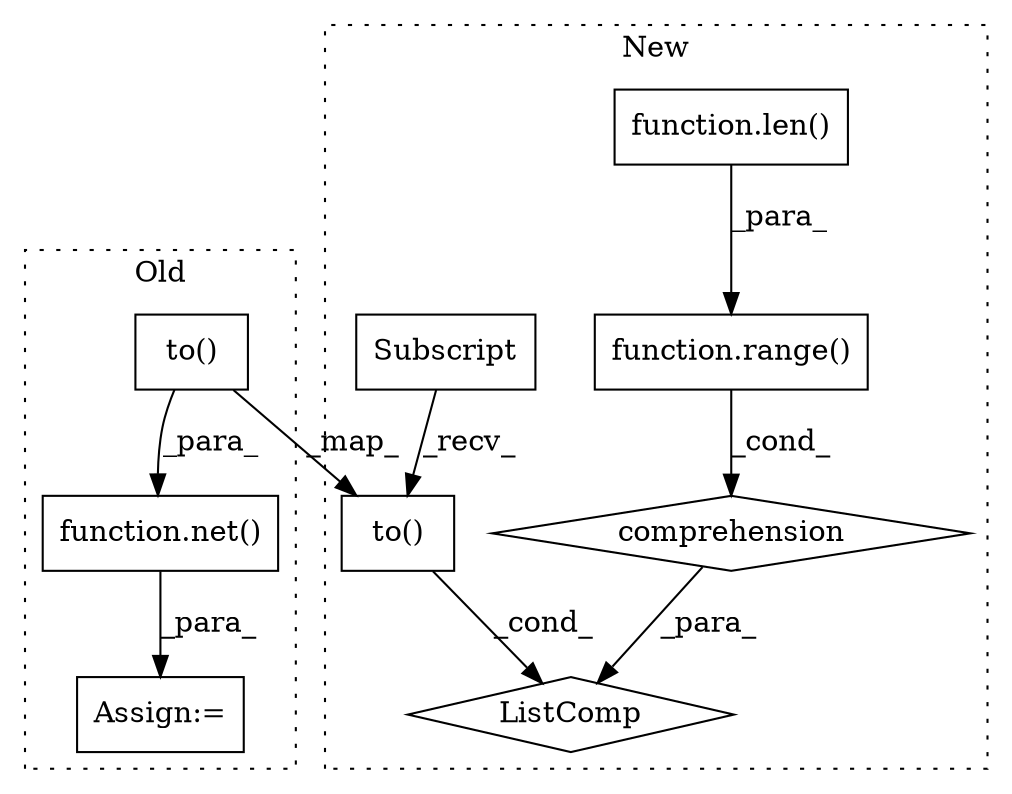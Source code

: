 digraph G {
subgraph cluster0 {
1 [label="function.net()" a="75" s="1331,1347" l="4,1" shape="box"];
6 [label="Assign:=" a="68" s="1328" l="3" shape="box"];
7 [label="to()" a="75" s="1250,1271" l="10,1" shape="box"];
label = "Old";
style="dotted";
}
subgraph cluster1 {
2 [label="function.len()" a="75" s="1162,1170" l="4,1" shape="box"];
3 [label="function.range()" a="75" s="1156,1171" l="6,1" shape="box"];
4 [label="ListComp" a="106" s="1122" l="51" shape="diamond"];
5 [label="comprehension" a="45" s="1147" l="3" shape="diamond"];
8 [label="to()" a="75" s="1123,1145" l="11,1" shape="box"];
9 [label="Subscript" a="63" s="1123,0" l="7,0" shape="box"];
label = "New";
style="dotted";
}
1 -> 6 [label="_para_"];
2 -> 3 [label="_para_"];
3 -> 5 [label="_cond_"];
5 -> 4 [label="_para_"];
7 -> 8 [label="_map_"];
7 -> 1 [label="_para_"];
8 -> 4 [label="_cond_"];
9 -> 8 [label="_recv_"];
}